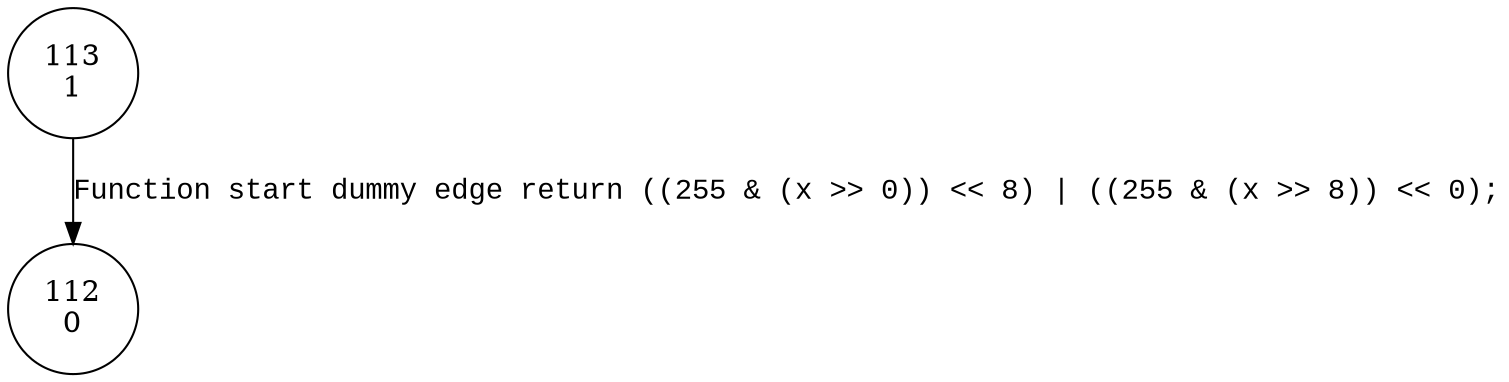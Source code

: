 digraph w2rev {
113 [shape="circle" label="113\n1"]
112 [shape="circle" label="112\n0"]
113 -> 112 [label="Function start dummy edge return ((255 & (x >> 0)) << 8) | ((255 & (x >> 8)) << 0);" fontname="Courier New"]
}